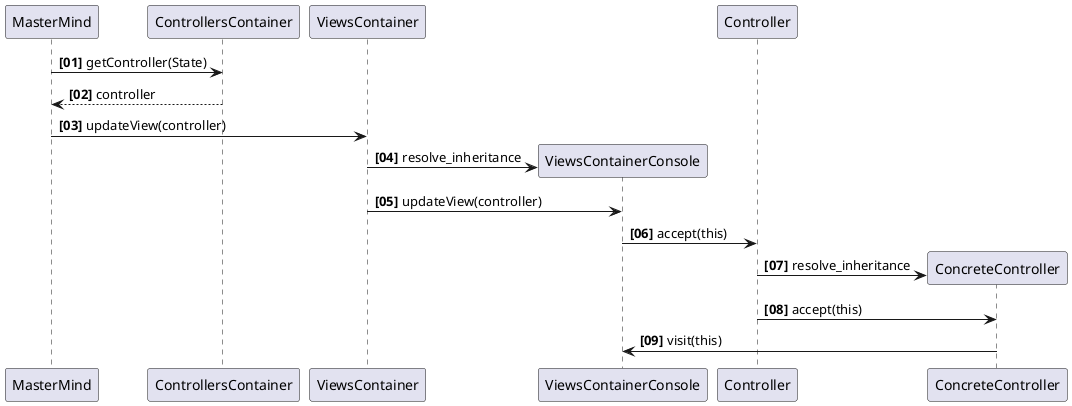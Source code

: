 @startuml
autonumber "<b>[00]"

MasterMind -> ControllersContainer: getController(State)
ControllersContainer --> MasterMind: controller

MasterMind -> ViewsContainer: updateView(controller)
create ViewsContainerConsole
ViewsContainer -> ViewsContainerConsole: resolve_inheritance
ViewsContainer -> ViewsContainerConsole: updateView(controller)

ViewsContainerConsole -> Controller : accept(this)

create ConcreteController
Controller -> ConcreteController :  resolve_inheritance
Controller -> ConcreteController : accept(this)

ConcreteController -> ViewsContainerConsole : visit(this)

@enduml